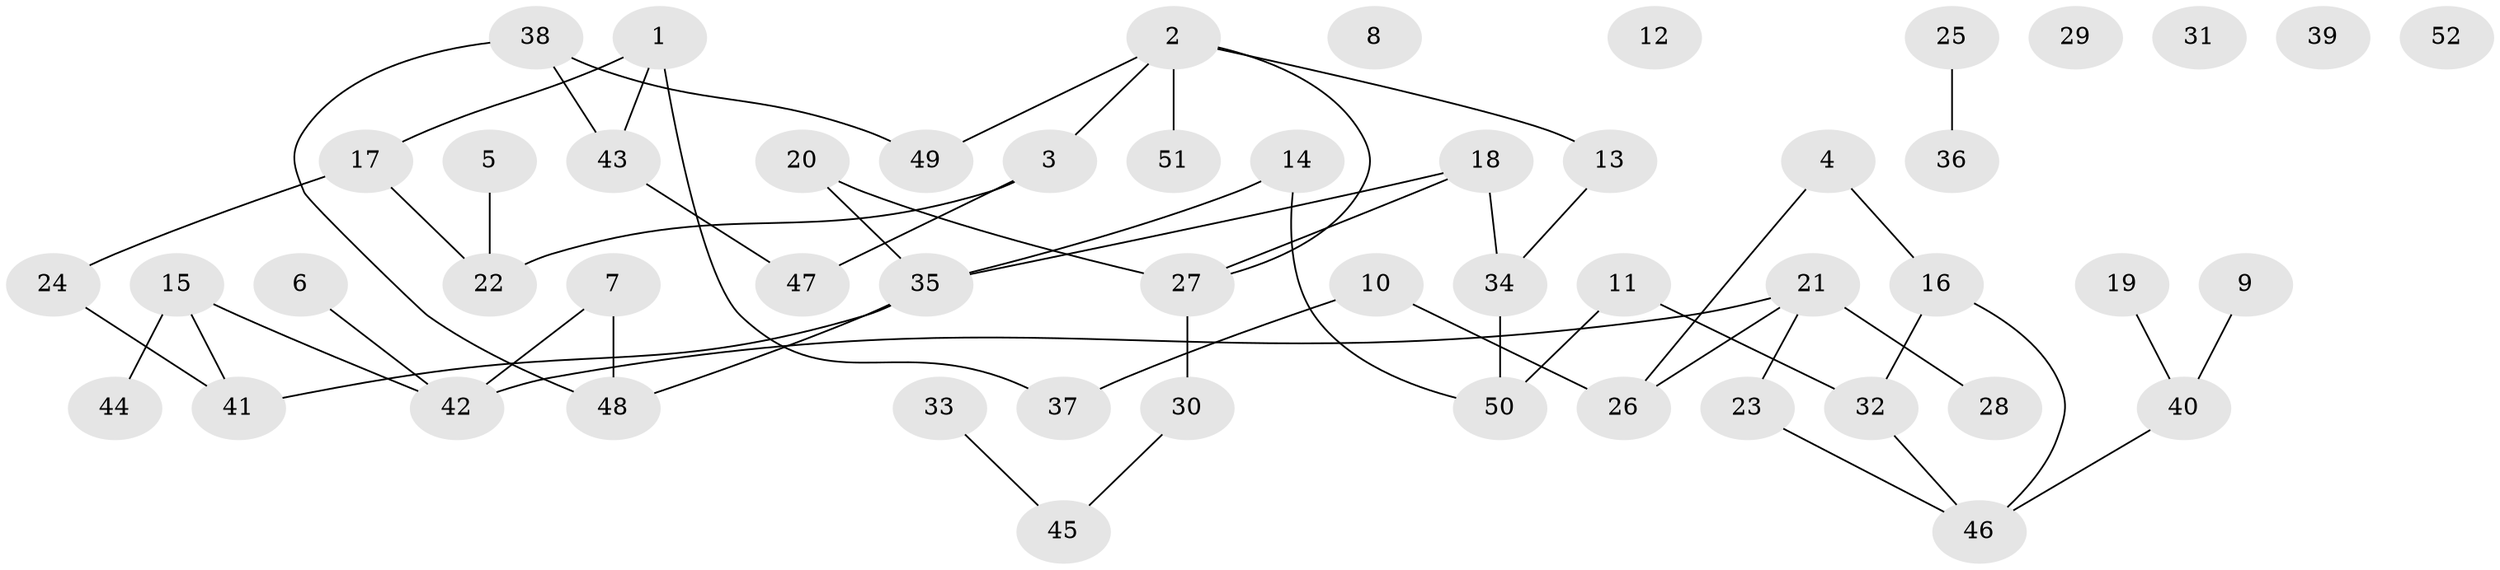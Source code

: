 // coarse degree distribution, {2: 0.2857142857142857, 4: 0.2857142857142857, 3: 0.2857142857142857, 1: 0.07142857142857142, 5: 0.07142857142857142}
// Generated by graph-tools (version 1.1) at 2025/48/03/04/25 22:48:21]
// undirected, 52 vertices, 56 edges
graph export_dot {
  node [color=gray90,style=filled];
  1;
  2;
  3;
  4;
  5;
  6;
  7;
  8;
  9;
  10;
  11;
  12;
  13;
  14;
  15;
  16;
  17;
  18;
  19;
  20;
  21;
  22;
  23;
  24;
  25;
  26;
  27;
  28;
  29;
  30;
  31;
  32;
  33;
  34;
  35;
  36;
  37;
  38;
  39;
  40;
  41;
  42;
  43;
  44;
  45;
  46;
  47;
  48;
  49;
  50;
  51;
  52;
  1 -- 17;
  1 -- 37;
  1 -- 43;
  2 -- 3;
  2 -- 13;
  2 -- 27;
  2 -- 49;
  2 -- 51;
  3 -- 22;
  3 -- 47;
  4 -- 16;
  4 -- 26;
  5 -- 22;
  6 -- 42;
  7 -- 42;
  7 -- 48;
  9 -- 40;
  10 -- 26;
  10 -- 37;
  11 -- 32;
  11 -- 50;
  13 -- 34;
  14 -- 35;
  14 -- 50;
  15 -- 41;
  15 -- 42;
  15 -- 44;
  16 -- 32;
  16 -- 46;
  17 -- 22;
  17 -- 24;
  18 -- 27;
  18 -- 34;
  18 -- 35;
  19 -- 40;
  20 -- 27;
  20 -- 35;
  21 -- 23;
  21 -- 26;
  21 -- 28;
  21 -- 42;
  23 -- 46;
  24 -- 41;
  25 -- 36;
  27 -- 30;
  30 -- 45;
  32 -- 46;
  33 -- 45;
  34 -- 50;
  35 -- 41;
  35 -- 48;
  38 -- 43;
  38 -- 48;
  38 -- 49;
  40 -- 46;
  43 -- 47;
}
